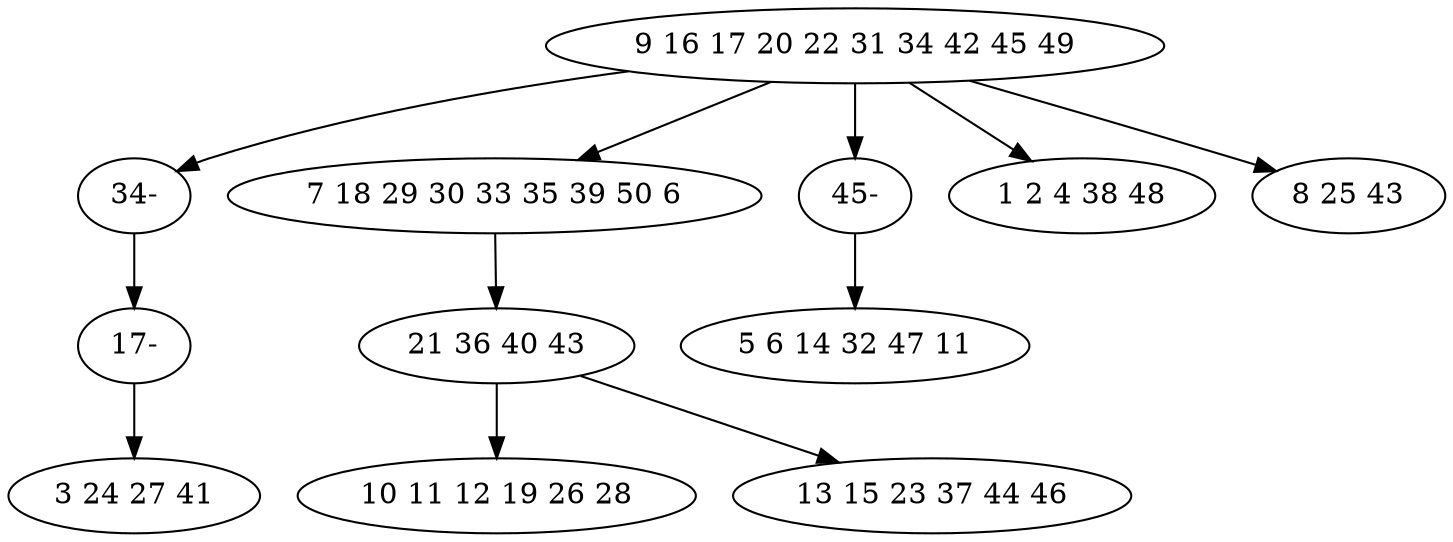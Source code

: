 digraph true_tree {
	"0" -> "9"
	"0" -> "2"
	"2" -> "3"
	"0" -> "10"
	"3" -> "5"
	"3" -> "6"
	"0" -> "7"
	"0" -> "8"
	"9" -> "11"
	"10" -> "4"
	"11" -> "1"
	"0" [label="9 16 17 20 22 31 34 42 45 49"];
	"1" [label="3 24 27 41"];
	"2" [label="7 18 29 30 33 35 39 50 6"];
	"3" [label="21 36 40 43"];
	"4" [label="5 6 14 32 47 11"];
	"5" [label="10 11 12 19 26 28"];
	"6" [label="13 15 23 37 44 46"];
	"7" [label="1 2 4 38 48"];
	"8" [label="8 25 43"];
	"9" [label="34-"];
	"10" [label="45-"];
	"11" [label="17-"];
}
